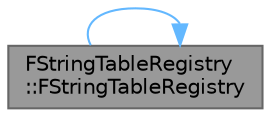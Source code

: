 digraph "FStringTableRegistry::FStringTableRegistry"
{
 // INTERACTIVE_SVG=YES
 // LATEX_PDF_SIZE
  bgcolor="transparent";
  edge [fontname=Helvetica,fontsize=10,labelfontname=Helvetica,labelfontsize=10];
  node [fontname=Helvetica,fontsize=10,shape=box,height=0.2,width=0.4];
  rankdir="LR";
  Node1 [id="Node000001",label="FStringTableRegistry\l::FStringTableRegistry",height=0.2,width=0.4,color="gray40", fillcolor="grey60", style="filled", fontcolor="black",tooltip="Private constructor - use singleton accessor."];
  Node1 -> Node1 [id="edge1_Node000001_Node000001",color="steelblue1",style="solid",tooltip=" "];
}
